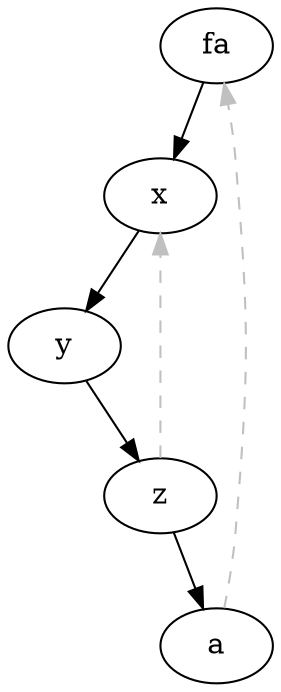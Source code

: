 digraph G {
    fa -> x;
    x -> y;
    y -> z;
    z -> x [style=dashed, color=gray];
    z -> a;
    a -> fa [style=dashed, color=gray];
}